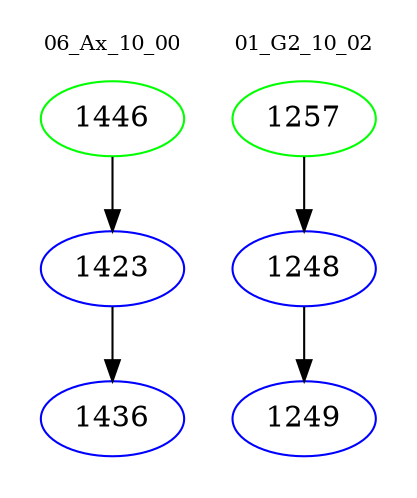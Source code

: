 digraph{
subgraph cluster_0 {
color = white
label = "06_Ax_10_00";
fontsize=10;
T0_1446 [label="1446", color="green"]
T0_1446 -> T0_1423 [color="black"]
T0_1423 [label="1423", color="blue"]
T0_1423 -> T0_1436 [color="black"]
T0_1436 [label="1436", color="blue"]
}
subgraph cluster_1 {
color = white
label = "01_G2_10_02";
fontsize=10;
T1_1257 [label="1257", color="green"]
T1_1257 -> T1_1248 [color="black"]
T1_1248 [label="1248", color="blue"]
T1_1248 -> T1_1249 [color="black"]
T1_1249 [label="1249", color="blue"]
}
}
